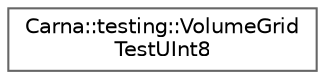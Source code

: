 digraph "Graphical Class Hierarchy"
{
 // LATEX_PDF_SIZE
  bgcolor="transparent";
  edge [fontname=Helvetica,fontsize=10,labelfontname=Helvetica,labelfontsize=10];
  node [fontname=Helvetica,fontsize=10,shape=box,height=0.2,width=0.4];
  rankdir="LR";
  Node0 [id="Node000000",label="Carna::testing::VolumeGrid\lTestUInt8",height=0.2,width=0.4,color="grey40", fillcolor="white", style="filled",URL="$classCarna_1_1testing_1_1VolumeGridTestUInt8.html",tooltip="Module-tests of the Carna::base::VolumeGrid class."];
}
